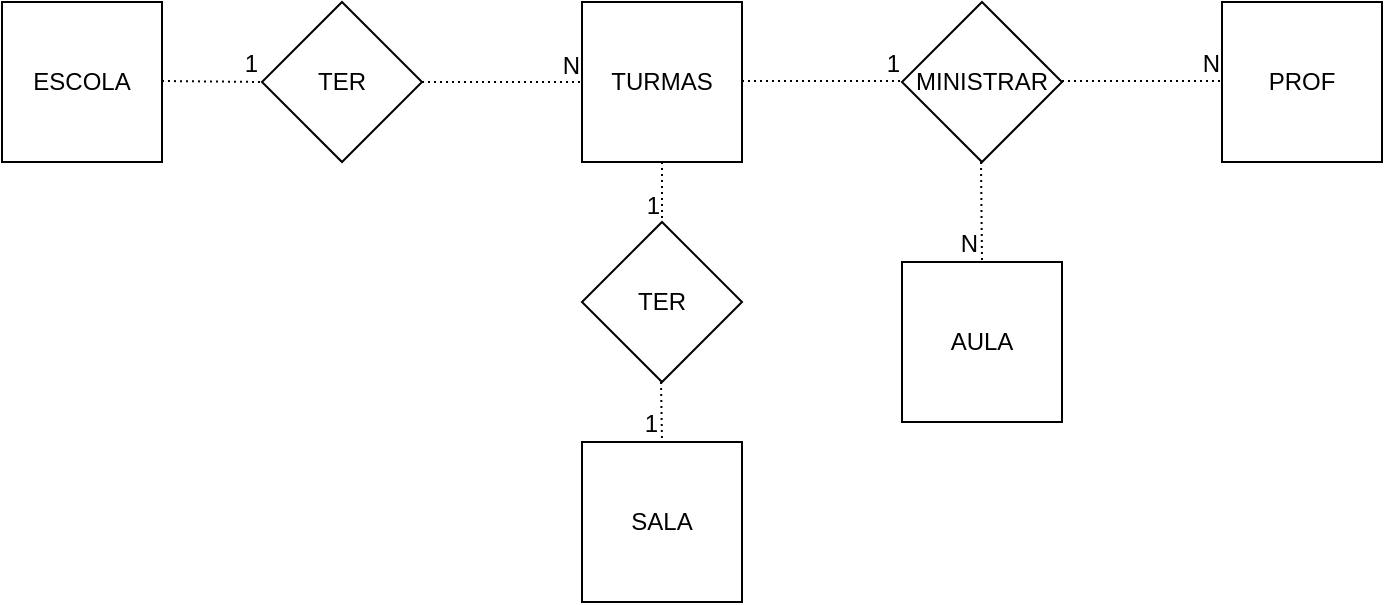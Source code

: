 <mxfile version="21.6.9" type="github">
  <diagram id="R2lEEEUBdFMjLlhIrx00" name="Page-1">
    <mxGraphModel dx="1434" dy="718" grid="1" gridSize="10" guides="1" tooltips="1" connect="1" arrows="1" fold="1" page="1" pageScale="1" pageWidth="850" pageHeight="1100" math="0" shadow="0" extFonts="Permanent Marker^https://fonts.googleapis.com/css?family=Permanent+Marker">
      <root>
        <mxCell id="0" />
        <mxCell id="1" parent="0" />
        <mxCell id="EFmKZFrOiTKr-SMHRezf-1" value="" style="whiteSpace=wrap;html=1;aspect=fixed;" vertex="1" parent="1">
          <mxGeometry x="30" y="150" width="80" height="80" as="geometry" />
        </mxCell>
        <mxCell id="EFmKZFrOiTKr-SMHRezf-2" value="ESCOLA" style="text;strokeColor=none;align=center;fillColor=none;html=1;verticalAlign=middle;whiteSpace=wrap;rounded=0;" vertex="1" parent="1">
          <mxGeometry x="30" y="175" width="80" height="30" as="geometry" />
        </mxCell>
        <mxCell id="EFmKZFrOiTKr-SMHRezf-3" value="TER" style="rhombus;whiteSpace=wrap;html=1;" vertex="1" parent="1">
          <mxGeometry x="160" y="150" width="80" height="80" as="geometry" />
        </mxCell>
        <mxCell id="EFmKZFrOiTKr-SMHRezf-4" value="" style="endArrow=none;html=1;rounded=0;dashed=1;dashPattern=1 2;exitX=1;exitY=0.5;exitDx=0;exitDy=0;" edge="1" parent="1" source="EFmKZFrOiTKr-SMHRezf-3">
          <mxGeometry relative="1" as="geometry">
            <mxPoint x="290" y="189.5" as="sourcePoint" />
            <mxPoint x="320" y="190" as="targetPoint" />
          </mxGeometry>
        </mxCell>
        <mxCell id="EFmKZFrOiTKr-SMHRezf-5" value="N" style="resizable=0;html=1;whiteSpace=wrap;align=right;verticalAlign=bottom;" connectable="0" vertex="1" parent="EFmKZFrOiTKr-SMHRezf-4">
          <mxGeometry x="1" relative="1" as="geometry" />
        </mxCell>
        <mxCell id="EFmKZFrOiTKr-SMHRezf-10" value="" style="endArrow=none;html=1;rounded=0;dashed=1;dashPattern=1 2;exitX=1;exitY=0.5;exitDx=0;exitDy=0;" edge="1" parent="1">
          <mxGeometry relative="1" as="geometry">
            <mxPoint x="110" y="189.5" as="sourcePoint" />
            <mxPoint x="160" y="190" as="targetPoint" />
          </mxGeometry>
        </mxCell>
        <mxCell id="EFmKZFrOiTKr-SMHRezf-11" value="1" style="resizable=0;html=1;whiteSpace=wrap;align=right;verticalAlign=bottom;" connectable="0" vertex="1" parent="EFmKZFrOiTKr-SMHRezf-10">
          <mxGeometry x="1" relative="1" as="geometry" />
        </mxCell>
        <mxCell id="EFmKZFrOiTKr-SMHRezf-12" value="TURMAS" style="whiteSpace=wrap;html=1;aspect=fixed;" vertex="1" parent="1">
          <mxGeometry x="320" y="150" width="80" height="80" as="geometry" />
        </mxCell>
        <mxCell id="EFmKZFrOiTKr-SMHRezf-15" value="PROF" style="whiteSpace=wrap;html=1;aspect=fixed;" vertex="1" parent="1">
          <mxGeometry x="640" y="150" width="80" height="80" as="geometry" />
        </mxCell>
        <mxCell id="EFmKZFrOiTKr-SMHRezf-17" value="" style="endArrow=none;html=1;rounded=0;dashed=1;dashPattern=1 2;exitX=1;exitY=0.5;exitDx=0;exitDy=0;" edge="1" parent="1">
          <mxGeometry relative="1" as="geometry">
            <mxPoint x="400" y="189.5" as="sourcePoint" />
            <mxPoint x="480" y="189.5" as="targetPoint" />
          </mxGeometry>
        </mxCell>
        <mxCell id="EFmKZFrOiTKr-SMHRezf-18" value="1" style="resizable=0;html=1;whiteSpace=wrap;align=right;verticalAlign=bottom;" connectable="0" vertex="1" parent="EFmKZFrOiTKr-SMHRezf-17">
          <mxGeometry x="1" relative="1" as="geometry" />
        </mxCell>
        <mxCell id="EFmKZFrOiTKr-SMHRezf-19" value="MINISTRAR" style="rhombus;whiteSpace=wrap;html=1;" vertex="1" parent="1">
          <mxGeometry x="480" y="150" width="80" height="80" as="geometry" />
        </mxCell>
        <mxCell id="EFmKZFrOiTKr-SMHRezf-20" value="" style="endArrow=none;html=1;rounded=0;dashed=1;dashPattern=1 2;exitX=1;exitY=0.5;exitDx=0;exitDy=0;" edge="1" parent="1">
          <mxGeometry relative="1" as="geometry">
            <mxPoint x="560" y="189.5" as="sourcePoint" />
            <mxPoint x="640" y="189.5" as="targetPoint" />
          </mxGeometry>
        </mxCell>
        <mxCell id="EFmKZFrOiTKr-SMHRezf-21" value="N" style="resizable=0;html=1;whiteSpace=wrap;align=right;verticalAlign=bottom;" connectable="0" vertex="1" parent="EFmKZFrOiTKr-SMHRezf-20">
          <mxGeometry x="1" relative="1" as="geometry" />
        </mxCell>
        <mxCell id="EFmKZFrOiTKr-SMHRezf-22" value="AULA" style="whiteSpace=wrap;html=1;aspect=fixed;" vertex="1" parent="1">
          <mxGeometry x="480" y="280" width="80" height="80" as="geometry" />
        </mxCell>
        <mxCell id="EFmKZFrOiTKr-SMHRezf-23" value="" style="endArrow=none;html=1;rounded=0;dashed=1;dashPattern=1 2;entryX=0.5;entryY=0;entryDx=0;entryDy=0;" edge="1" parent="1" target="EFmKZFrOiTKr-SMHRezf-22">
          <mxGeometry relative="1" as="geometry">
            <mxPoint x="519.5" y="230" as="sourcePoint" />
            <mxPoint x="520" y="260" as="targetPoint" />
          </mxGeometry>
        </mxCell>
        <mxCell id="EFmKZFrOiTKr-SMHRezf-24" value="N" style="resizable=0;html=1;whiteSpace=wrap;align=right;verticalAlign=bottom;" connectable="0" vertex="1" parent="EFmKZFrOiTKr-SMHRezf-23">
          <mxGeometry x="1" relative="1" as="geometry" />
        </mxCell>
        <mxCell id="EFmKZFrOiTKr-SMHRezf-25" value="SALA" style="whiteSpace=wrap;html=1;aspect=fixed;" vertex="1" parent="1">
          <mxGeometry x="320" y="370" width="80" height="80" as="geometry" />
        </mxCell>
        <mxCell id="EFmKZFrOiTKr-SMHRezf-26" value="TER" style="rhombus;whiteSpace=wrap;html=1;" vertex="1" parent="1">
          <mxGeometry x="320" y="260" width="80" height="80" as="geometry" />
        </mxCell>
        <mxCell id="EFmKZFrOiTKr-SMHRezf-27" value="" style="endArrow=none;html=1;rounded=0;dashed=1;dashPattern=1 2;entryX=0.5;entryY=0;entryDx=0;entryDy=0;" edge="1" parent="1">
          <mxGeometry relative="1" as="geometry">
            <mxPoint x="360" y="230" as="sourcePoint" />
            <mxPoint x="360" y="260" as="targetPoint" />
          </mxGeometry>
        </mxCell>
        <mxCell id="EFmKZFrOiTKr-SMHRezf-28" value="1" style="resizable=0;html=1;whiteSpace=wrap;align=right;verticalAlign=bottom;" connectable="0" vertex="1" parent="EFmKZFrOiTKr-SMHRezf-27">
          <mxGeometry x="1" relative="1" as="geometry" />
        </mxCell>
        <mxCell id="EFmKZFrOiTKr-SMHRezf-29" value="" style="endArrow=none;html=1;rounded=0;dashed=1;dashPattern=1 2;" edge="1" parent="1">
          <mxGeometry relative="1" as="geometry">
            <mxPoint x="359.5" y="340" as="sourcePoint" />
            <mxPoint x="360" y="370" as="targetPoint" />
          </mxGeometry>
        </mxCell>
        <mxCell id="EFmKZFrOiTKr-SMHRezf-30" value="1" style="resizable=0;html=1;whiteSpace=wrap;align=right;verticalAlign=bottom;" connectable="0" vertex="1" parent="EFmKZFrOiTKr-SMHRezf-29">
          <mxGeometry x="1" relative="1" as="geometry" />
        </mxCell>
      </root>
    </mxGraphModel>
  </diagram>
</mxfile>
